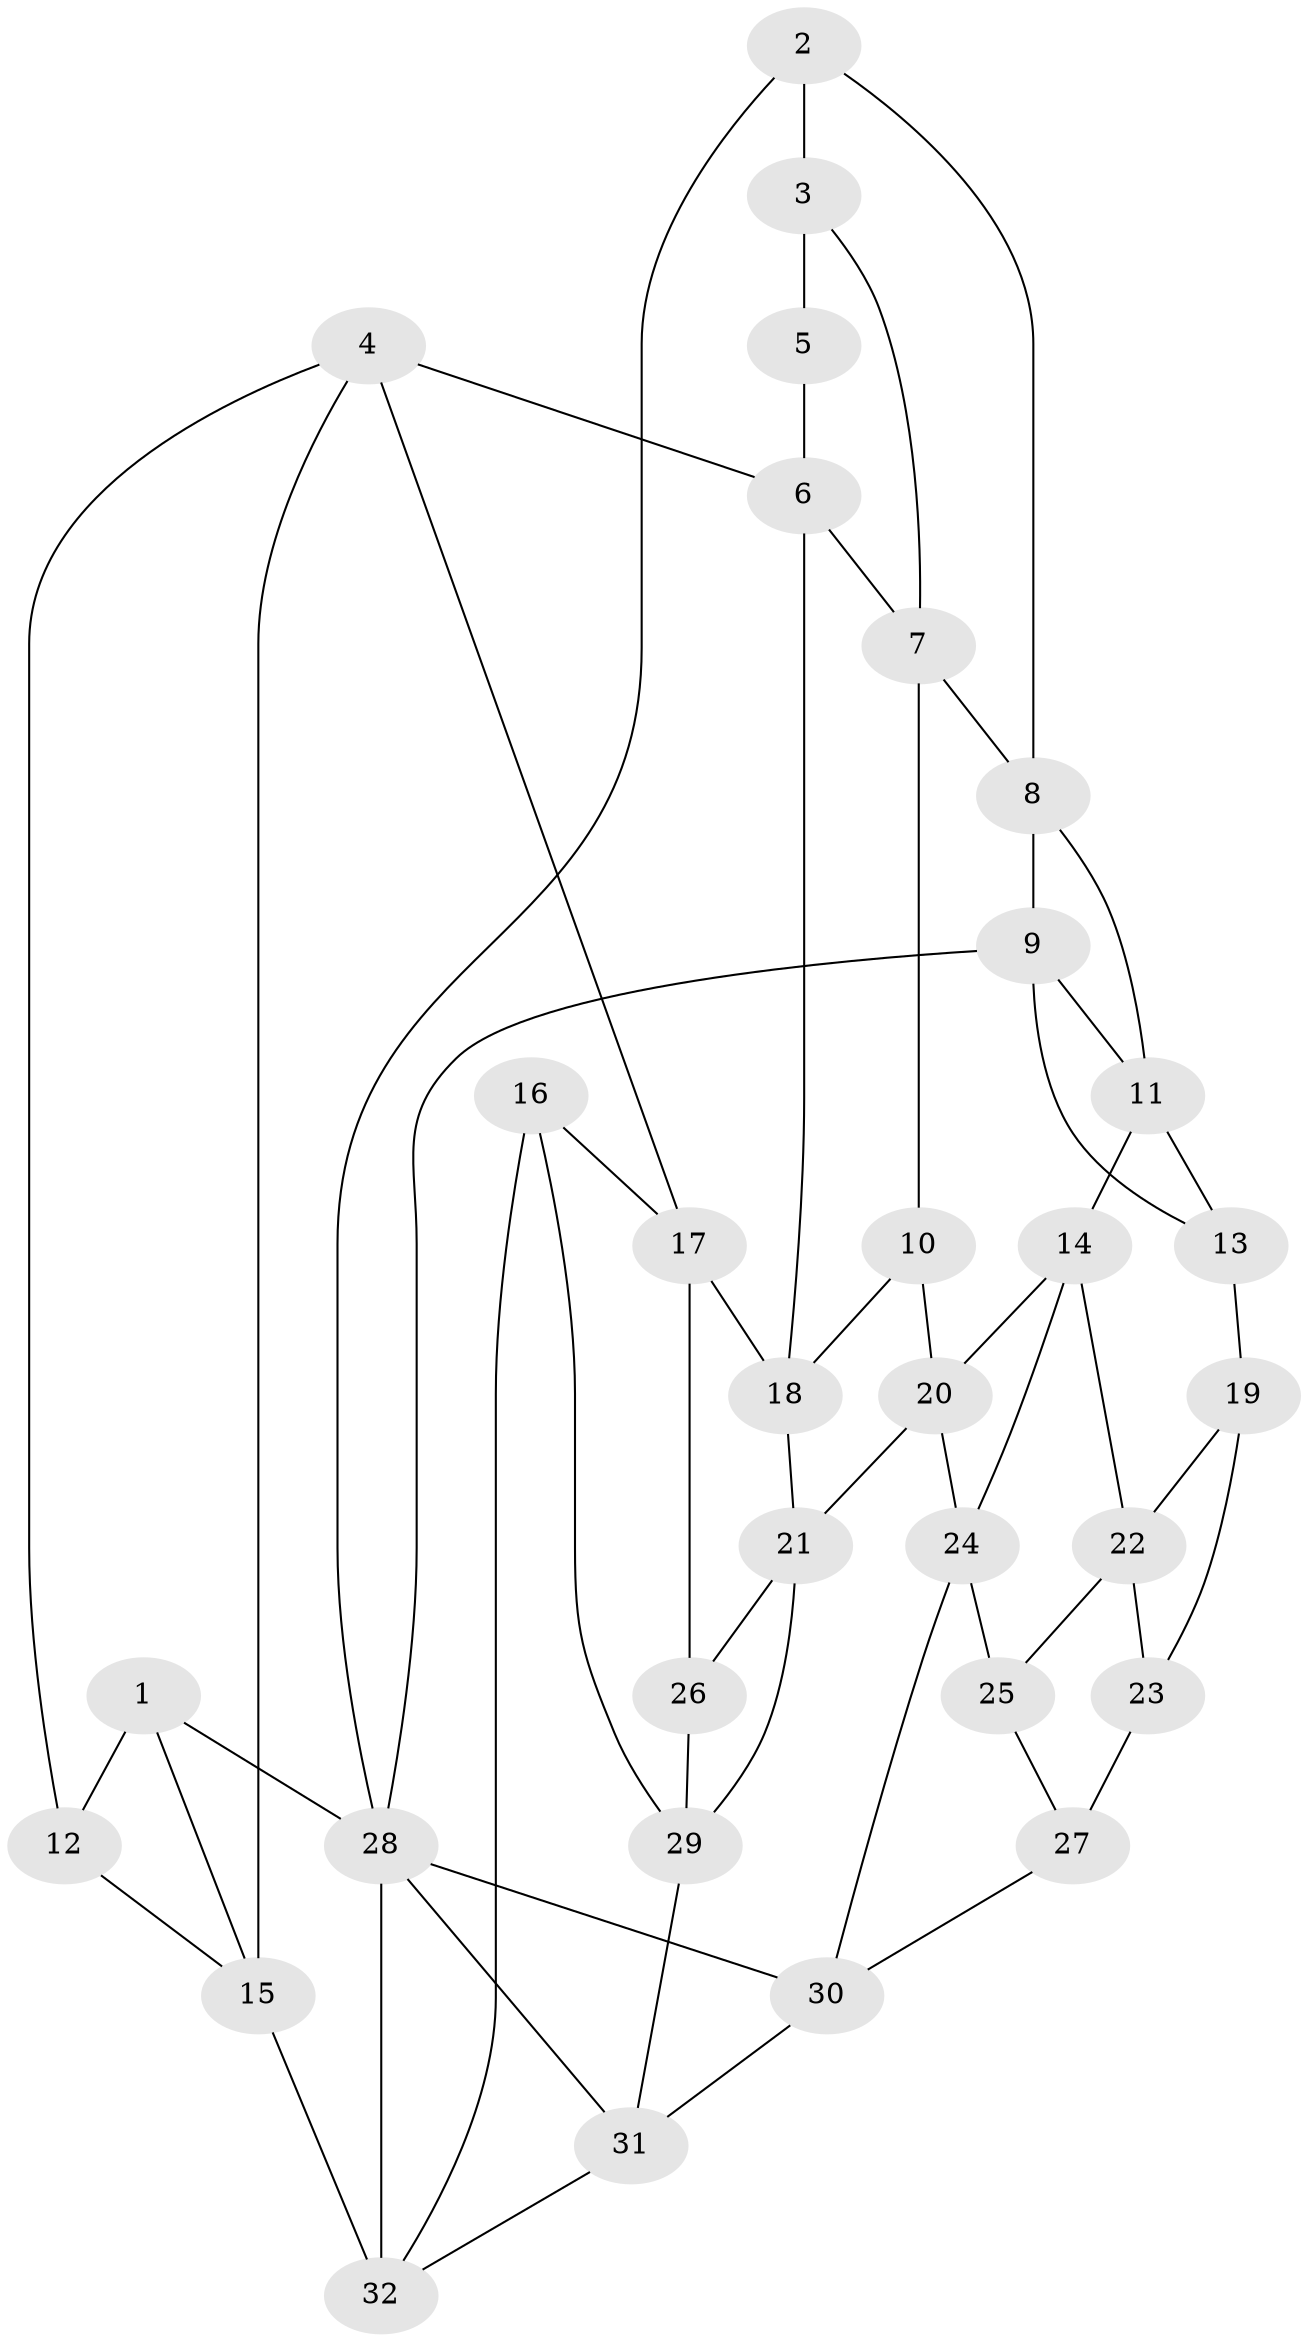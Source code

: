 // original degree distribution, {3: 0.03389830508474576, 6: 0.1864406779661017, 4: 0.23728813559322035, 5: 0.5423728813559322}
// Generated by graph-tools (version 1.1) at 2025/27/03/09/25 03:27:03]
// undirected, 32 vertices, 58 edges
graph export_dot {
graph [start="1"]
  node [color=gray90,style=filled];
  1;
  2;
  3;
  4;
  5;
  6;
  7;
  8;
  9;
  10;
  11;
  12;
  13;
  14;
  15;
  16;
  17;
  18;
  19;
  20;
  21;
  22;
  23;
  24;
  25;
  26;
  27;
  28;
  29;
  30;
  31;
  32;
  1 -- 12 [weight=2.0];
  1 -- 15 [weight=1.0];
  1 -- 28 [weight=1.0];
  2 -- 3 [weight=1.0];
  2 -- 8 [weight=1.0];
  2 -- 28 [weight=1.0];
  3 -- 5 [weight=2.0];
  3 -- 7 [weight=1.0];
  4 -- 6 [weight=1.0];
  4 -- 12 [weight=1.0];
  4 -- 15 [weight=1.0];
  4 -- 17 [weight=1.0];
  5 -- 6 [weight=1.0];
  6 -- 7 [weight=1.0];
  6 -- 18 [weight=1.0];
  7 -- 8 [weight=1.0];
  7 -- 10 [weight=1.0];
  8 -- 9 [weight=1.0];
  8 -- 11 [weight=1.0];
  9 -- 11 [weight=1.0];
  9 -- 13 [weight=1.0];
  9 -- 28 [weight=1.0];
  10 -- 18 [weight=1.0];
  10 -- 20 [weight=1.0];
  11 -- 13 [weight=1.0];
  11 -- 14 [weight=1.0];
  12 -- 15 [weight=1.0];
  13 -- 19 [weight=2.0];
  14 -- 20 [weight=1.0];
  14 -- 22 [weight=1.0];
  14 -- 24 [weight=1.0];
  15 -- 32 [weight=2.0];
  16 -- 17 [weight=1.0];
  16 -- 29 [weight=1.0];
  16 -- 32 [weight=1.0];
  17 -- 18 [weight=1.0];
  17 -- 26 [weight=1.0];
  18 -- 21 [weight=1.0];
  19 -- 22 [weight=1.0];
  19 -- 23 [weight=1.0];
  20 -- 21 [weight=1.0];
  20 -- 24 [weight=1.0];
  21 -- 26 [weight=1.0];
  21 -- 29 [weight=1.0];
  22 -- 23 [weight=1.0];
  22 -- 25 [weight=1.0];
  23 -- 27 [weight=2.0];
  24 -- 25 [weight=1.0];
  24 -- 30 [weight=1.0];
  25 -- 27 [weight=1.0];
  26 -- 29 [weight=1.0];
  27 -- 30 [weight=1.0];
  28 -- 30 [weight=1.0];
  28 -- 31 [weight=1.0];
  28 -- 32 [weight=1.0];
  29 -- 31 [weight=1.0];
  30 -- 31 [weight=1.0];
  31 -- 32 [weight=1.0];
}

